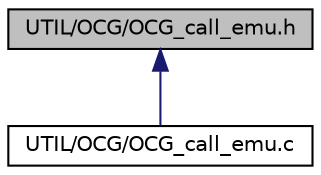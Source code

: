 digraph "UTIL/OCG/OCG_call_emu.h"
{
 // LATEX_PDF_SIZE
  edge [fontname="Helvetica",fontsize="10",labelfontname="Helvetica",labelfontsize="10"];
  node [fontname="Helvetica",fontsize="10",shape=record];
  Node1 [label="UTIL/OCG/OCG_call_emu.h",height=0.2,width=0.4,color="black", fillcolor="grey75", style="filled", fontcolor="black",tooltip=" "];
  Node1 -> Node2 [dir="back",color="midnightblue",fontsize="10",style="solid",fontname="Helvetica"];
  Node2 [label="UTIL/OCG/OCG_call_emu.c",height=0.2,width=0.4,color="black", fillcolor="white", style="filled",URL="$OCG__call__emu_8c.html",tooltip="Call the emulator."];
}

